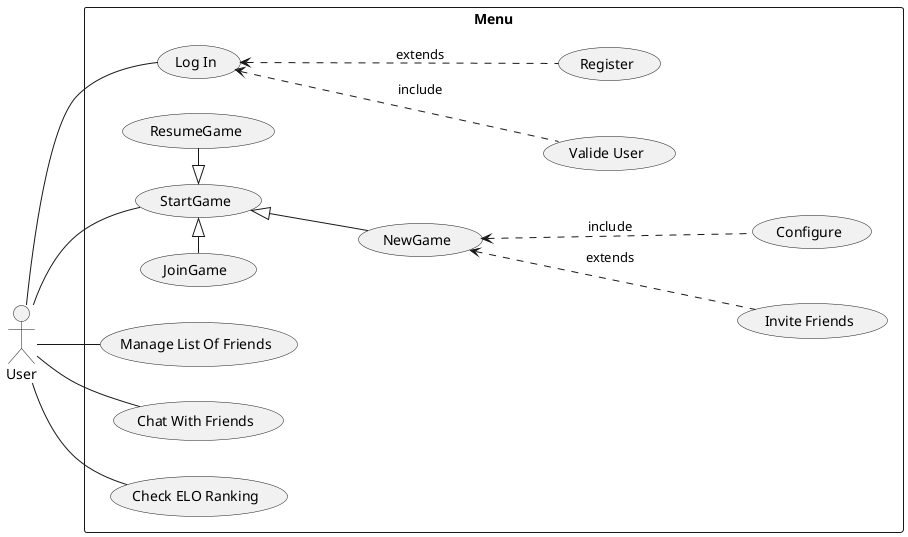 @startuml  UseCaseMenu
left to right direction
actor User
rectangle Menu {

User -left- (Log In)
User -- (StartGame)
User -- (Manage List Of Friends)
User -- (Chat With Friends)
User -- (Check ELO Ranking)

(StartGame) <|-right- (ResumeGame)
(StartGame) <|-left- (JoinGame)
(StartGame) <|-down- (NewGame)

(Invite Friends) .-up-> (NewGame) : extends
(Configure) .-up-> (NewGame) : include

(Valide User) .-up-> (Log In) : include
(Register) .-up-> (Log In) : extends

}
@enduml
